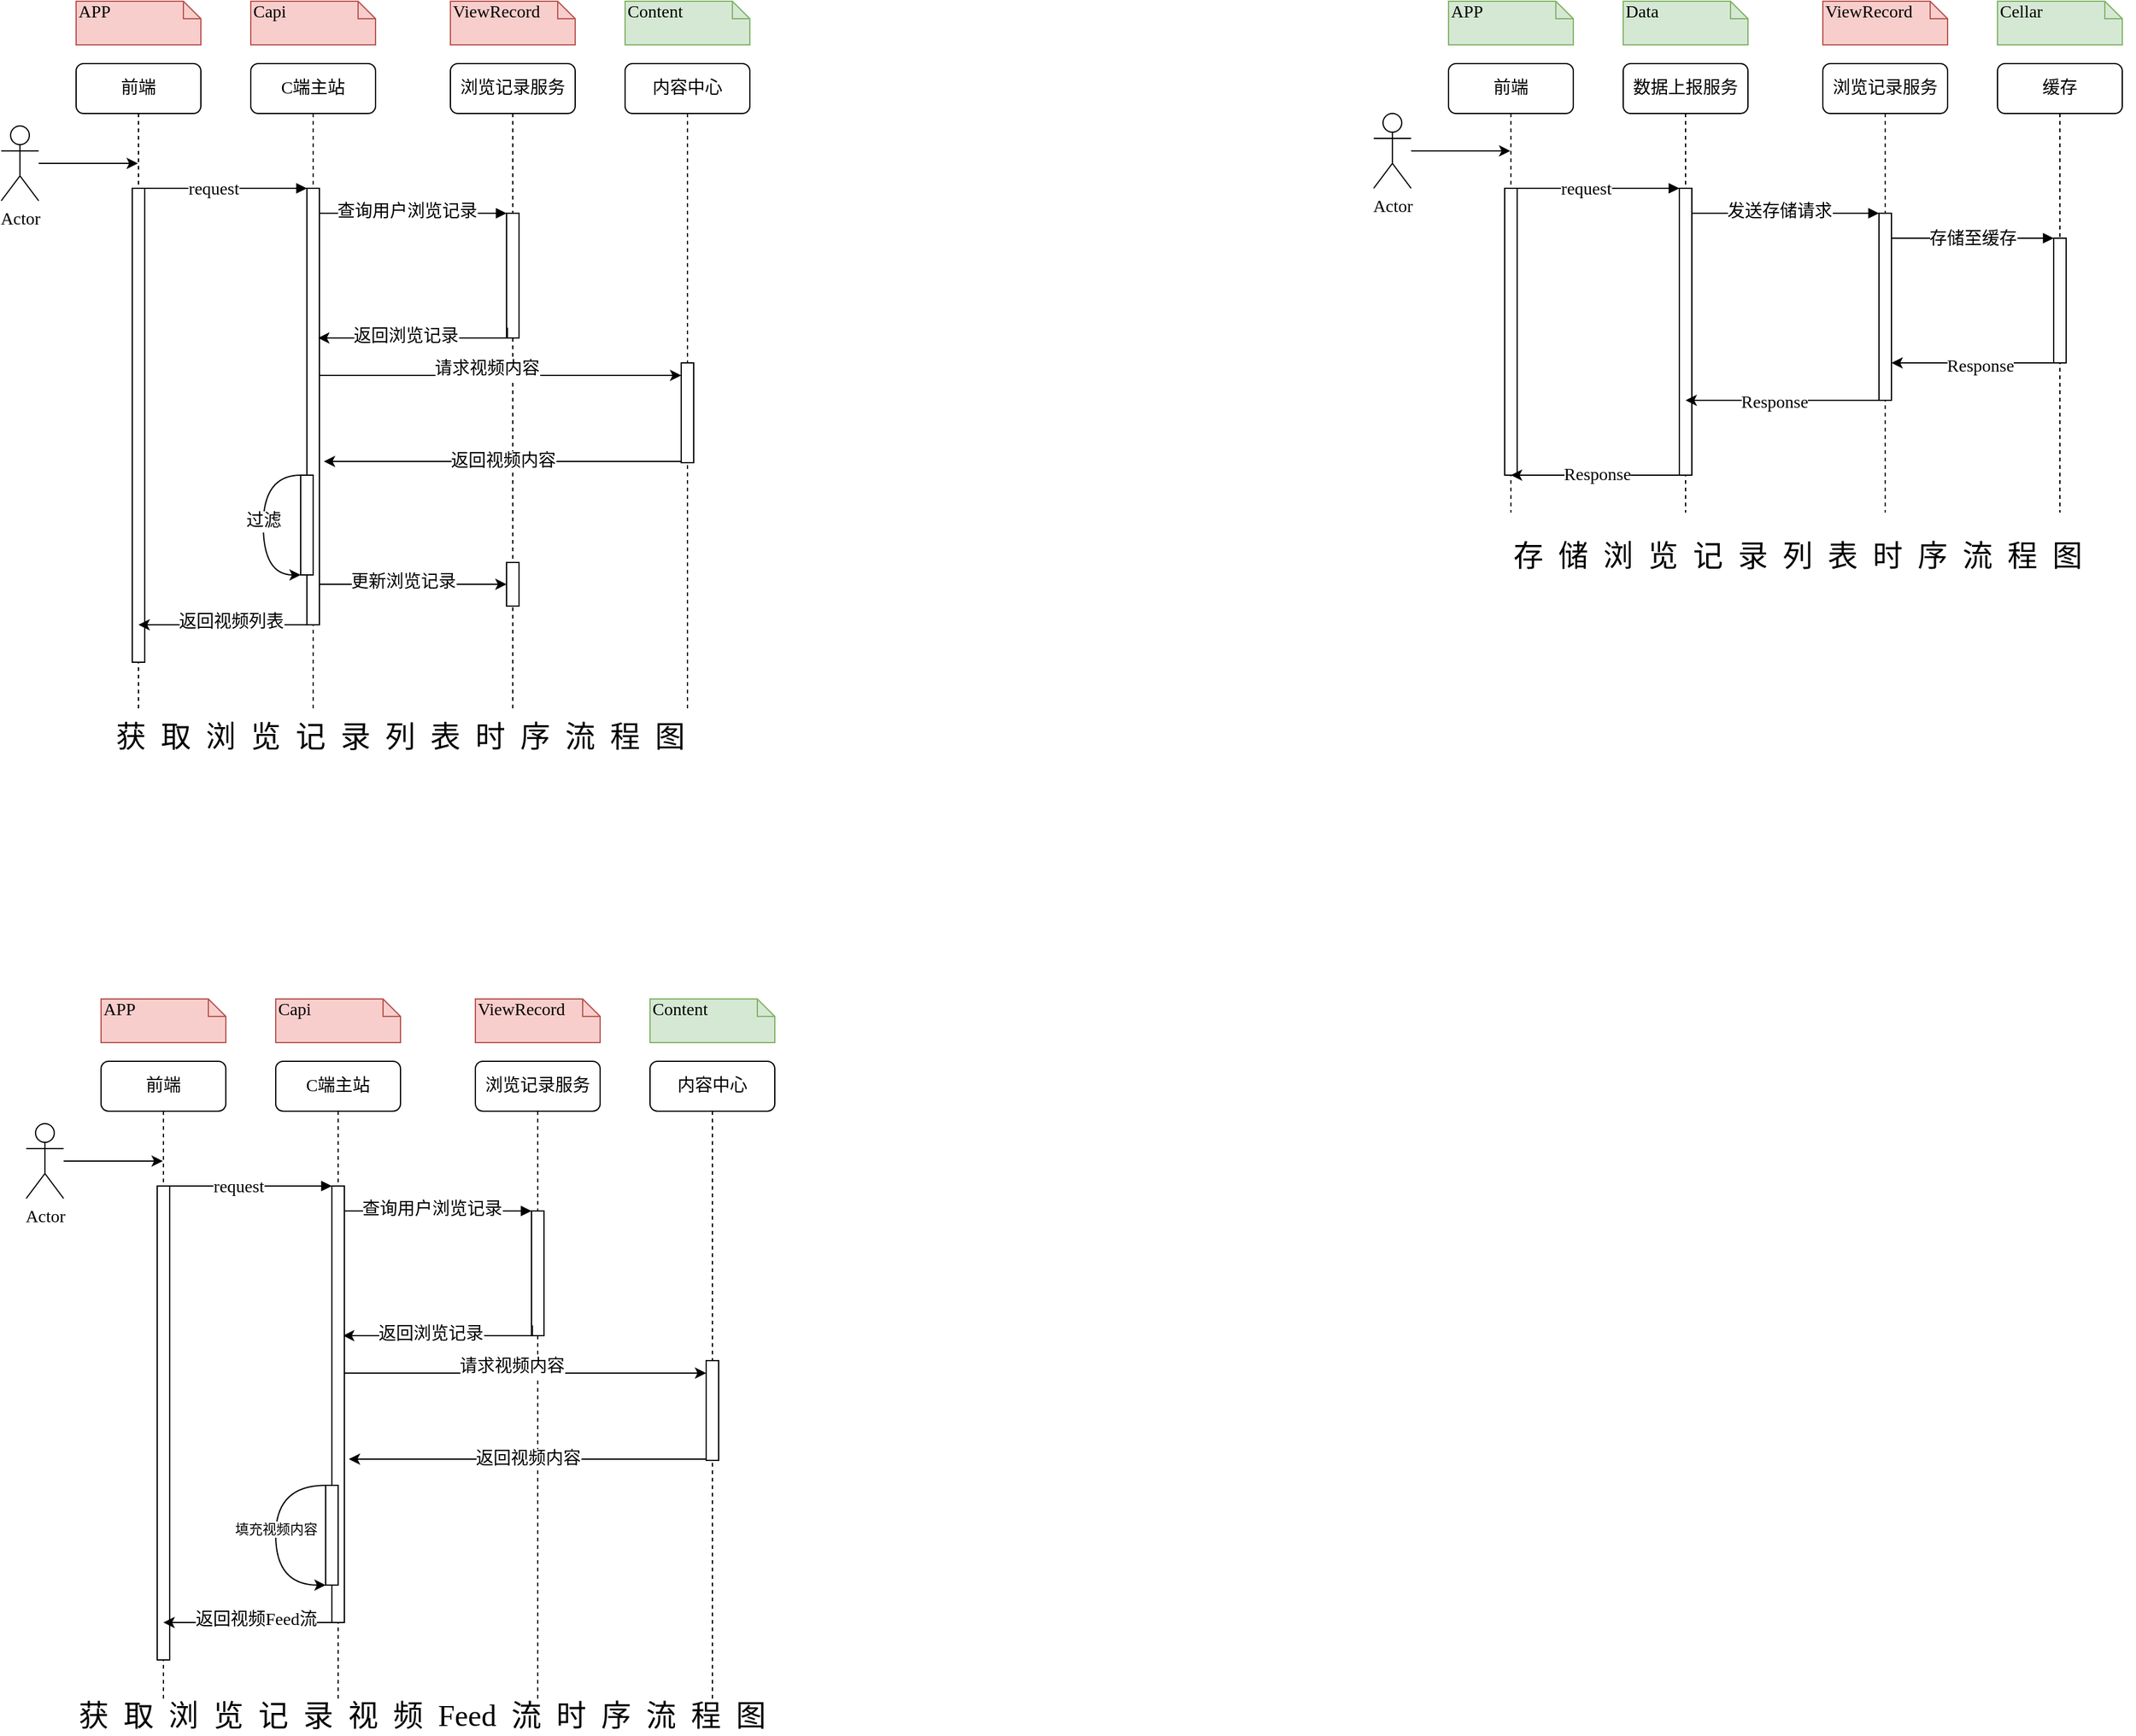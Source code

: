<mxfile version="24.6.4" type="github">
  <diagram name="Page-1" id="13e1069c-82ec-6db2-03f1-153e76fe0fe0">
    <mxGraphModel dx="1716" dy="1092" grid="1" gridSize="10" guides="1" tooltips="1" connect="1" arrows="1" fold="1" page="1" pageScale="1" pageWidth="1100" pageHeight="850" background="none" math="0" shadow="0">
      <root>
        <mxCell id="0" />
        <mxCell id="1" parent="0" />
        <mxCell id="7baba1c4bc27f4b0-2" value="C端主站" style="shape=umlLifeline;perimeter=lifelinePerimeter;whiteSpace=wrap;html=1;container=1;collapsible=0;recursiveResize=0;outlineConnect=0;rounded=1;shadow=0;comic=0;labelBackgroundColor=none;strokeWidth=1;fontFamily=Times New Roman;fontSize=14;align=center;" parent="1" vertex="1">
          <mxGeometry x="250" y="160" width="100" height="520" as="geometry" />
        </mxCell>
        <mxCell id="7baba1c4bc27f4b0-10" value="" style="html=1;points=[];perimeter=orthogonalPerimeter;rounded=0;shadow=0;comic=0;labelBackgroundColor=none;strokeWidth=1;fontFamily=Times New Roman;fontSize=14;align=center;" parent="7baba1c4bc27f4b0-2" vertex="1">
          <mxGeometry x="45" y="100" width="10" height="350" as="geometry" />
        </mxCell>
        <mxCell id="ckciVchae2wgMNy-nu8Z-65" style="edgeStyle=orthogonalEdgeStyle;shape=connector;rounded=0;orthogonalLoop=1;jettySize=auto;html=1;strokeColor=default;align=center;verticalAlign=middle;fontFamily=Times New Roman;fontSize=14;fontColor=default;labelBackgroundColor=default;endArrow=classic;curved=1;exitX=0;exitY=0;exitDx=0;exitDy=0;entryX=0;entryY=1;entryDx=0;entryDy=0;" edge="1" parent="7baba1c4bc27f4b0-2" source="ckciVchae2wgMNy-nu8Z-64" target="ckciVchae2wgMNy-nu8Z-64">
          <mxGeometry relative="1" as="geometry">
            <mxPoint x="-10" y="360" as="targetPoint" />
            <Array as="points">
              <mxPoint x="10" y="330" />
              <mxPoint x="10" y="410" />
            </Array>
          </mxGeometry>
        </mxCell>
        <mxCell id="ckciVchae2wgMNy-nu8Z-66" value="过滤" style="edgeLabel;html=1;align=center;verticalAlign=middle;resizable=0;points=[];fontFamily=Times New Roman;fontSize=14;fontColor=default;labelBackgroundColor=default;" vertex="1" connectable="0" parent="ckciVchae2wgMNy-nu8Z-65">
          <mxGeometry x="-0.052" relative="1" as="geometry">
            <mxPoint as="offset" />
          </mxGeometry>
        </mxCell>
        <mxCell id="ckciVchae2wgMNy-nu8Z-64" value="" style="rounded=0;whiteSpace=wrap;html=1;fontFamily=Times New Roman;fontSize=14;fontColor=default;labelBackgroundColor=default;" vertex="1" parent="7baba1c4bc27f4b0-2">
          <mxGeometry x="40" y="330" width="10" height="80" as="geometry" />
        </mxCell>
        <mxCell id="7baba1c4bc27f4b0-3" value="浏览记录服务" style="shape=umlLifeline;perimeter=lifelinePerimeter;whiteSpace=wrap;html=1;container=1;collapsible=0;recursiveResize=0;outlineConnect=0;rounded=1;shadow=0;comic=0;labelBackgroundColor=none;strokeWidth=1;fontFamily=Times New Roman;fontSize=14;align=center;" parent="1" vertex="1">
          <mxGeometry x="410" y="160" width="100" height="520" as="geometry" />
        </mxCell>
        <mxCell id="7baba1c4bc27f4b0-13" value="" style="html=1;points=[];perimeter=orthogonalPerimeter;rounded=0;shadow=0;comic=0;labelBackgroundColor=none;strokeWidth=1;fontFamily=Times New Roman;fontSize=14;align=center;" parent="7baba1c4bc27f4b0-3" vertex="1">
          <mxGeometry x="45" y="120" width="10" height="100" as="geometry" />
        </mxCell>
        <mxCell id="ckciVchae2wgMNy-nu8Z-102" value="" style="rounded=0;whiteSpace=wrap;html=1;fontFamily=Times New Roman;fontSize=14;fontColor=default;labelBackgroundColor=default;" vertex="1" parent="7baba1c4bc27f4b0-3">
          <mxGeometry x="45" y="400" width="10" height="35" as="geometry" />
        </mxCell>
        <mxCell id="7baba1c4bc27f4b0-4" value="内容中心" style="shape=umlLifeline;perimeter=lifelinePerimeter;whiteSpace=wrap;html=1;container=1;collapsible=0;recursiveResize=0;outlineConnect=0;rounded=1;shadow=0;comic=0;labelBackgroundColor=none;strokeWidth=1;fontFamily=Times New Roman;fontSize=14;align=center;" parent="1" vertex="1">
          <mxGeometry x="550" y="160" width="100" height="520" as="geometry" />
        </mxCell>
        <mxCell id="ckciVchae2wgMNy-nu8Z-61" style="shape=connector;rounded=0;orthogonalLoop=1;jettySize=auto;html=1;entryX=1.358;entryY=0.786;entryDx=0;entryDy=0;entryPerimeter=0;strokeColor=default;align=center;verticalAlign=middle;fontFamily=Times New Roman;fontSize=14;fontColor=default;labelBackgroundColor=default;endArrow=classic;" edge="1" parent="7baba1c4bc27f4b0-4">
          <mxGeometry relative="1" as="geometry">
            <mxPoint x="45" y="318.95" as="sourcePoint" />
            <mxPoint x="-241.42" y="318.95" as="targetPoint" />
          </mxGeometry>
        </mxCell>
        <mxCell id="ckciVchae2wgMNy-nu8Z-62" value="返回视频内容" style="edgeLabel;html=1;align=center;verticalAlign=middle;resizable=0;points=[];fontFamily=Times New Roman;fontSize=14;fontColor=default;labelBackgroundColor=default;" vertex="1" connectable="0" parent="ckciVchae2wgMNy-nu8Z-61">
          <mxGeometry x="0.0" relative="1" as="geometry">
            <mxPoint as="offset" />
          </mxGeometry>
        </mxCell>
        <mxCell id="7baba1c4bc27f4b0-8" value="前端" style="shape=umlLifeline;perimeter=lifelinePerimeter;whiteSpace=wrap;html=1;container=1;collapsible=0;recursiveResize=0;outlineConnect=0;rounded=1;shadow=0;comic=0;labelBackgroundColor=none;strokeWidth=1;fontFamily=Times New Roman;fontSize=14;align=center;" parent="1" vertex="1">
          <mxGeometry x="110" y="160" width="100" height="520" as="geometry" />
        </mxCell>
        <mxCell id="7baba1c4bc27f4b0-9" value="" style="html=1;points=[];perimeter=orthogonalPerimeter;rounded=0;shadow=0;comic=0;labelBackgroundColor=none;strokeWidth=1;fontFamily=Times New Roman;fontSize=14;align=center;" parent="7baba1c4bc27f4b0-8" vertex="1">
          <mxGeometry x="45" y="100" width="10" height="380" as="geometry" />
        </mxCell>
        <mxCell id="7baba1c4bc27f4b0-16" value="" style="html=1;points=[];perimeter=orthogonalPerimeter;rounded=0;shadow=0;comic=0;labelBackgroundColor=none;strokeWidth=1;fontFamily=Times New Roman;fontSize=14;align=center;" parent="1" vertex="1">
          <mxGeometry x="595" y="400" width="10" height="80" as="geometry" />
        </mxCell>
        <mxCell id="7baba1c4bc27f4b0-11" value="" style="html=1;verticalAlign=bottom;endArrow=block;entryX=0;entryY=0;labelBackgroundColor=none;fontFamily=Times New Roman;fontSize=14;edgeStyle=elbowEdgeStyle;elbow=vertical;" parent="1" source="7baba1c4bc27f4b0-9" target="7baba1c4bc27f4b0-10" edge="1">
          <mxGeometry relative="1" as="geometry">
            <mxPoint x="230" y="270" as="sourcePoint" />
          </mxGeometry>
        </mxCell>
        <mxCell id="ckciVchae2wgMNy-nu8Z-6" value="request" style="edgeLabel;html=1;align=center;verticalAlign=middle;resizable=0;points=[];fontFamily=Times New Roman;fontSize=14;" vertex="1" connectable="0" parent="7baba1c4bc27f4b0-11">
          <mxGeometry x="-0.154" y="-1" relative="1" as="geometry">
            <mxPoint as="offset" />
          </mxGeometry>
        </mxCell>
        <mxCell id="7baba1c4bc27f4b0-14" value="" style="html=1;verticalAlign=bottom;endArrow=block;entryX=0;entryY=0;labelBackgroundColor=none;fontFamily=Times New Roman;fontSize=14;edgeStyle=elbowEdgeStyle;elbow=vertical;" parent="1" source="7baba1c4bc27f4b0-10" target="7baba1c4bc27f4b0-13" edge="1">
          <mxGeometry relative="1" as="geometry">
            <mxPoint x="380" y="280" as="sourcePoint" />
          </mxGeometry>
        </mxCell>
        <mxCell id="ckciVchae2wgMNy-nu8Z-4" value="查询用户浏览记录" style="edgeLabel;html=1;align=center;verticalAlign=middle;resizable=0;points=[];fontFamily=Times New Roman;fontSize=14;" vertex="1" connectable="0" parent="7baba1c4bc27f4b0-14">
          <mxGeometry x="-0.068" y="1" relative="1" as="geometry">
            <mxPoint as="offset" />
          </mxGeometry>
        </mxCell>
        <mxCell id="7baba1c4bc27f4b0-40" value="APP" style="shape=note;whiteSpace=wrap;html=1;size=14;verticalAlign=top;align=left;spacingTop=-6;rounded=0;shadow=0;comic=0;labelBackgroundColor=none;strokeWidth=1;fontFamily=Times New Roman;fontSize=14;fillColor=#f8cecc;strokeColor=#b85450;" parent="1" vertex="1">
          <mxGeometry x="110" y="110" width="100" height="35" as="geometry" />
        </mxCell>
        <mxCell id="7baba1c4bc27f4b0-41" value="Capi" style="shape=note;whiteSpace=wrap;html=1;size=14;verticalAlign=top;align=left;spacingTop=-6;rounded=0;shadow=0;comic=0;labelBackgroundColor=none;strokeWidth=1;fontFamily=Times New Roman;fontSize=14;fillColor=#f8cecc;strokeColor=#b85450;" parent="1" vertex="1">
          <mxGeometry x="250" y="110" width="100" height="35" as="geometry" />
        </mxCell>
        <mxCell id="7baba1c4bc27f4b0-42" value="ViewRecord" style="shape=note;whiteSpace=wrap;html=1;size=14;verticalAlign=top;align=left;spacingTop=-6;rounded=0;shadow=0;comic=0;labelBackgroundColor=none;strokeWidth=1;fontFamily=Times New Roman;fontSize=14;fillColor=#f8cecc;strokeColor=#b85450;" parent="1" vertex="1">
          <mxGeometry x="410" y="110" width="100" height="35" as="geometry" />
        </mxCell>
        <mxCell id="7baba1c4bc27f4b0-43" value="Content" style="shape=note;whiteSpace=wrap;html=1;size=14;verticalAlign=top;align=left;spacingTop=-6;rounded=0;shadow=0;comic=0;labelBackgroundColor=none;strokeWidth=1;fontFamily=Times New Roman;fontSize=14;fillColor=#d5e8d4;strokeColor=#82b366;" parent="1" vertex="1">
          <mxGeometry x="550" y="110" width="100" height="35" as="geometry" />
        </mxCell>
        <mxCell id="ckciVchae2wgMNy-nu8Z-69" style="edgeStyle=none;shape=connector;rounded=0;orthogonalLoop=1;jettySize=auto;html=1;strokeColor=default;align=center;verticalAlign=middle;fontFamily=Times New Roman;fontSize=14;fontColor=default;labelBackgroundColor=default;endArrow=classic;" edge="1" parent="1" source="ckciVchae2wgMNy-nu8Z-1" target="7baba1c4bc27f4b0-8">
          <mxGeometry relative="1" as="geometry" />
        </mxCell>
        <mxCell id="ckciVchae2wgMNy-nu8Z-1" value="Actor" style="shape=umlActor;verticalLabelPosition=bottom;verticalAlign=top;html=1;fontFamily=Times New Roman;fontSize=14;" vertex="1" parent="1">
          <mxGeometry x="50" y="210" width="30" height="60" as="geometry" />
        </mxCell>
        <mxCell id="ckciVchae2wgMNy-nu8Z-2" style="edgeStyle=orthogonalEdgeStyle;rounded=0;orthogonalLoop=1;jettySize=auto;html=1;exitX=0.071;exitY=0.918;exitDx=0;exitDy=0;exitPerimeter=0;fontFamily=Times New Roman;fontSize=14;" edge="1" parent="1" source="7baba1c4bc27f4b0-13">
          <mxGeometry relative="1" as="geometry">
            <mxPoint x="304" y="380" as="targetPoint" />
            <Array as="points">
              <mxPoint x="456" y="380" />
            </Array>
          </mxGeometry>
        </mxCell>
        <mxCell id="ckciVchae2wgMNy-nu8Z-3" value="返回浏览记录" style="edgeLabel;html=1;align=center;verticalAlign=middle;resizable=0;points=[];fontFamily=Times New Roman;fontSize=14;" vertex="1" connectable="0" parent="ckciVchae2wgMNy-nu8Z-2">
          <mxGeometry x="0.134" y="-1" relative="1" as="geometry">
            <mxPoint as="offset" />
          </mxGeometry>
        </mxCell>
        <mxCell id="ckciVchae2wgMNy-nu8Z-7" value="数据上报服务" style="shape=umlLifeline;perimeter=lifelinePerimeter;whiteSpace=wrap;html=1;container=1;collapsible=0;recursiveResize=0;outlineConnect=0;rounded=1;shadow=0;comic=0;labelBackgroundColor=none;strokeWidth=1;fontFamily=Times New Roman;fontSize=14;align=center;" vertex="1" parent="1">
          <mxGeometry x="1350" y="160" width="100" height="360" as="geometry" />
        </mxCell>
        <mxCell id="ckciVchae2wgMNy-nu8Z-8" value="" style="html=1;points=[];perimeter=orthogonalPerimeter;rounded=0;shadow=0;comic=0;labelBackgroundColor=none;strokeWidth=1;fontFamily=Times New Roman;fontSize=14;align=center;" vertex="1" parent="ckciVchae2wgMNy-nu8Z-7">
          <mxGeometry x="45" y="100" width="10" height="230" as="geometry" />
        </mxCell>
        <mxCell id="ckciVchae2wgMNy-nu8Z-9" value="浏览记录服务" style="shape=umlLifeline;perimeter=lifelinePerimeter;whiteSpace=wrap;html=1;container=1;collapsible=0;recursiveResize=0;outlineConnect=0;rounded=1;shadow=0;comic=0;labelBackgroundColor=none;strokeWidth=1;fontFamily=Times New Roman;fontSize=14;align=center;" vertex="1" parent="1">
          <mxGeometry x="1510" y="160" width="100" height="360" as="geometry" />
        </mxCell>
        <mxCell id="ckciVchae2wgMNy-nu8Z-10" value="" style="html=1;points=[];perimeter=orthogonalPerimeter;rounded=0;shadow=0;comic=0;labelBackgroundColor=none;strokeWidth=1;fontFamily=Times New Roman;fontSize=14;align=center;" vertex="1" parent="ckciVchae2wgMNy-nu8Z-9">
          <mxGeometry x="45" y="120" width="10" height="150" as="geometry" />
        </mxCell>
        <mxCell id="ckciVchae2wgMNy-nu8Z-11" value="缓存" style="shape=umlLifeline;perimeter=lifelinePerimeter;whiteSpace=wrap;html=1;container=1;collapsible=0;recursiveResize=0;outlineConnect=0;rounded=1;shadow=0;comic=0;labelBackgroundColor=none;strokeWidth=1;fontFamily=Times New Roman;fontSize=14;align=center;" vertex="1" parent="1">
          <mxGeometry x="1650" y="160" width="100" height="360" as="geometry" />
        </mxCell>
        <mxCell id="ckciVchae2wgMNy-nu8Z-15" value="前端" style="shape=umlLifeline;perimeter=lifelinePerimeter;whiteSpace=wrap;html=1;container=1;collapsible=0;recursiveResize=0;outlineConnect=0;rounded=1;shadow=0;comic=0;labelBackgroundColor=none;strokeWidth=1;fontFamily=Times New Roman;fontSize=14;align=center;" vertex="1" parent="1">
          <mxGeometry x="1210" y="160" width="100" height="360" as="geometry" />
        </mxCell>
        <mxCell id="ckciVchae2wgMNy-nu8Z-16" value="" style="html=1;points=[];perimeter=orthogonalPerimeter;rounded=0;shadow=0;comic=0;labelBackgroundColor=none;strokeWidth=1;fontFamily=Times New Roman;fontSize=14;align=center;" vertex="1" parent="ckciVchae2wgMNy-nu8Z-15">
          <mxGeometry x="45" y="100" width="10" height="230" as="geometry" />
        </mxCell>
        <mxCell id="ckciVchae2wgMNy-nu8Z-17" value="" style="html=1;points=[];perimeter=orthogonalPerimeter;rounded=0;shadow=0;comic=0;labelBackgroundColor=none;strokeWidth=1;fontFamily=Times New Roman;fontSize=14;align=center;" vertex="1" parent="1">
          <mxGeometry x="1695" y="300" width="10" height="100" as="geometry" />
        </mxCell>
        <mxCell id="ckciVchae2wgMNy-nu8Z-18" value="" style="html=1;verticalAlign=bottom;endArrow=block;labelBackgroundColor=none;fontFamily=Times New Roman;fontSize=14;edgeStyle=elbowEdgeStyle;elbow=vertical;" edge="1" parent="1" source="ckciVchae2wgMNy-nu8Z-10" target="ckciVchae2wgMNy-nu8Z-17">
          <mxGeometry relative="1" as="geometry">
            <mxPoint x="1620" y="300" as="sourcePoint" />
            <Array as="points">
              <mxPoint x="1570" y="300" />
            </Array>
          </mxGeometry>
        </mxCell>
        <mxCell id="ckciVchae2wgMNy-nu8Z-49" value="存储至缓存" style="edgeLabel;html=1;align=center;verticalAlign=middle;resizable=0;points=[];fontFamily=Times New Roman;fontSize=14;" vertex="1" connectable="0" parent="ckciVchae2wgMNy-nu8Z-18">
          <mxGeometry x="0.002" y="-1" relative="1" as="geometry">
            <mxPoint as="offset" />
          </mxGeometry>
        </mxCell>
        <mxCell id="ckciVchae2wgMNy-nu8Z-30" value="" style="html=1;verticalAlign=bottom;endArrow=block;entryX=0;entryY=0;labelBackgroundColor=none;fontFamily=Times New Roman;fontSize=14;edgeStyle=elbowEdgeStyle;elbow=vertical;" edge="1" parent="1" source="ckciVchae2wgMNy-nu8Z-16" target="ckciVchae2wgMNy-nu8Z-8">
          <mxGeometry relative="1" as="geometry">
            <mxPoint x="1330" y="270" as="sourcePoint" />
          </mxGeometry>
        </mxCell>
        <mxCell id="ckciVchae2wgMNy-nu8Z-31" value="request" style="edgeLabel;html=1;align=center;verticalAlign=middle;resizable=0;points=[];fontFamily=Times New Roman;fontSize=14;" vertex="1" connectable="0" parent="ckciVchae2wgMNy-nu8Z-30">
          <mxGeometry x="-0.154" y="-1" relative="1" as="geometry">
            <mxPoint as="offset" />
          </mxGeometry>
        </mxCell>
        <mxCell id="ckciVchae2wgMNy-nu8Z-32" value="" style="html=1;verticalAlign=bottom;endArrow=block;entryX=0;entryY=0;labelBackgroundColor=none;fontFamily=Times New Roman;fontSize=14;edgeStyle=elbowEdgeStyle;elbow=vertical;" edge="1" parent="1" source="ckciVchae2wgMNy-nu8Z-8" target="ckciVchae2wgMNy-nu8Z-10">
          <mxGeometry relative="1" as="geometry">
            <mxPoint x="1480" y="280" as="sourcePoint" />
          </mxGeometry>
        </mxCell>
        <mxCell id="ckciVchae2wgMNy-nu8Z-33" value="发送存储请求" style="edgeLabel;html=1;align=center;verticalAlign=middle;resizable=0;points=[];fontFamily=Times New Roman;fontSize=14;" vertex="1" connectable="0" parent="ckciVchae2wgMNy-nu8Z-32">
          <mxGeometry x="-0.068" y="1" relative="1" as="geometry">
            <mxPoint as="offset" />
          </mxGeometry>
        </mxCell>
        <mxCell id="ckciVchae2wgMNy-nu8Z-39" value="APP" style="shape=note;whiteSpace=wrap;html=1;size=14;verticalAlign=top;align=left;spacingTop=-6;rounded=0;shadow=0;comic=0;labelBackgroundColor=none;strokeWidth=1;fontFamily=Times New Roman;fontSize=14;fillColor=#d5e8d4;strokeColor=#82b366;" vertex="1" parent="1">
          <mxGeometry x="1210" y="110" width="100" height="35" as="geometry" />
        </mxCell>
        <mxCell id="ckciVchae2wgMNy-nu8Z-40" value="Data" style="shape=note;whiteSpace=wrap;html=1;size=14;verticalAlign=top;align=left;spacingTop=-6;rounded=0;shadow=0;comic=0;labelBackgroundColor=none;strokeWidth=1;fontFamily=Times New Roman;fontSize=14;fillColor=#d5e8d4;strokeColor=#82b366;" vertex="1" parent="1">
          <mxGeometry x="1350" y="110" width="100" height="35" as="geometry" />
        </mxCell>
        <mxCell id="ckciVchae2wgMNy-nu8Z-41" value="ViewRecord" style="shape=note;whiteSpace=wrap;html=1;size=14;verticalAlign=top;align=left;spacingTop=-6;rounded=0;shadow=0;comic=0;labelBackgroundColor=none;strokeWidth=1;fontFamily=Times New Roman;fontSize=14;fillColor=#f8cecc;strokeColor=#b85450;" vertex="1" parent="1">
          <mxGeometry x="1510" y="110" width="100" height="35" as="geometry" />
        </mxCell>
        <mxCell id="ckciVchae2wgMNy-nu8Z-42" value="Cellar" style="shape=note;whiteSpace=wrap;html=1;size=14;verticalAlign=top;align=left;spacingTop=-6;rounded=0;shadow=0;comic=0;labelBackgroundColor=none;strokeWidth=1;fontFamily=Times New Roman;fontSize=14;fillColor=#d5e8d4;strokeColor=#82b366;" vertex="1" parent="1">
          <mxGeometry x="1650" y="110" width="100" height="35" as="geometry" />
        </mxCell>
        <mxCell id="ckciVchae2wgMNy-nu8Z-57" style="rounded=0;orthogonalLoop=1;jettySize=auto;html=1;fontFamily=Times New Roman;fontSize=14;" edge="1" parent="1" source="ckciVchae2wgMNy-nu8Z-46" target="ckciVchae2wgMNy-nu8Z-15">
          <mxGeometry relative="1" as="geometry" />
        </mxCell>
        <mxCell id="ckciVchae2wgMNy-nu8Z-46" value="Actor" style="shape=umlActor;verticalLabelPosition=bottom;verticalAlign=top;html=1;fontFamily=Times New Roman;fontSize=14;" vertex="1" parent="1">
          <mxGeometry x="1150" y="200" width="30" height="60" as="geometry" />
        </mxCell>
        <mxCell id="ckciVchae2wgMNy-nu8Z-50" style="edgeStyle=orthogonalEdgeStyle;rounded=0;orthogonalLoop=1;jettySize=auto;html=1;fontFamily=Times New Roman;fontSize=14;" edge="1" parent="1" source="ckciVchae2wgMNy-nu8Z-17">
          <mxGeometry relative="1" as="geometry">
            <mxPoint x="1565" y="400" as="targetPoint" />
            <Array as="points">
              <mxPoint x="1565" y="400" />
            </Array>
          </mxGeometry>
        </mxCell>
        <mxCell id="ckciVchae2wgMNy-nu8Z-53" value="Response" style="edgeLabel;html=1;align=center;verticalAlign=middle;resizable=0;points=[];fontFamily=Times New Roman;fontSize=14;" vertex="1" connectable="0" parent="ckciVchae2wgMNy-nu8Z-50">
          <mxGeometry x="-0.084" y="3" relative="1" as="geometry">
            <mxPoint as="offset" />
          </mxGeometry>
        </mxCell>
        <mxCell id="ckciVchae2wgMNy-nu8Z-51" style="edgeStyle=orthogonalEdgeStyle;rounded=0;orthogonalLoop=1;jettySize=auto;html=1;fontFamily=Times New Roman;fontSize=14;" edge="1" parent="1" source="ckciVchae2wgMNy-nu8Z-10" target="ckciVchae2wgMNy-nu8Z-7">
          <mxGeometry relative="1" as="geometry">
            <Array as="points">
              <mxPoint x="1460" y="430" />
              <mxPoint x="1460" y="430" />
            </Array>
          </mxGeometry>
        </mxCell>
        <mxCell id="ckciVchae2wgMNy-nu8Z-54" value="Response" style="edgeLabel;html=1;align=center;verticalAlign=middle;resizable=0;points=[];fontFamily=Times New Roman;fontSize=14;" vertex="1" connectable="0" parent="ckciVchae2wgMNy-nu8Z-51">
          <mxGeometry x="0.091" y="2" relative="1" as="geometry">
            <mxPoint as="offset" />
          </mxGeometry>
        </mxCell>
        <mxCell id="ckciVchae2wgMNy-nu8Z-52" style="edgeStyle=orthogonalEdgeStyle;rounded=0;orthogonalLoop=1;jettySize=auto;html=1;fontFamily=Times New Roman;fontSize=14;" edge="1" parent="1" source="ckciVchae2wgMNy-nu8Z-8" target="ckciVchae2wgMNy-nu8Z-15">
          <mxGeometry relative="1" as="geometry">
            <Array as="points">
              <mxPoint x="1320" y="490" />
              <mxPoint x="1320" y="490" />
            </Array>
          </mxGeometry>
        </mxCell>
        <mxCell id="ckciVchae2wgMNy-nu8Z-55" value="Response" style="edgeLabel;html=1;align=center;verticalAlign=middle;resizable=0;points=[];fontFamily=Times New Roman;fontSize=14;" vertex="1" connectable="0" parent="ckciVchae2wgMNy-nu8Z-52">
          <mxGeometry x="-0.012" relative="1" as="geometry">
            <mxPoint as="offset" />
          </mxGeometry>
        </mxCell>
        <mxCell id="ckciVchae2wgMNy-nu8Z-59" style="edgeStyle=orthogonalEdgeStyle;rounded=0;orthogonalLoop=1;jettySize=auto;html=1;fontFamily=Times New Roman;fontSize=14;" edge="1" parent="1" source="7baba1c4bc27f4b0-10" target="7baba1c4bc27f4b0-16">
          <mxGeometry relative="1" as="geometry">
            <Array as="points">
              <mxPoint x="380" y="410" />
              <mxPoint x="380" y="410" />
            </Array>
          </mxGeometry>
        </mxCell>
        <mxCell id="ckciVchae2wgMNy-nu8Z-60" value="请求视频内容" style="edgeLabel;html=1;align=center;verticalAlign=middle;resizable=0;points=[];fontFamily=Times New Roman;fontSize=14;" vertex="1" connectable="0" parent="ckciVchae2wgMNy-nu8Z-59">
          <mxGeometry x="-0.079" y="5" relative="1" as="geometry">
            <mxPoint as="offset" />
          </mxGeometry>
        </mxCell>
        <mxCell id="ckciVchae2wgMNy-nu8Z-67" style="edgeStyle=none;shape=connector;rounded=0;orthogonalLoop=1;jettySize=auto;html=1;strokeColor=default;align=center;verticalAlign=middle;fontFamily=Times New Roman;fontSize=14;fontColor=default;labelBackgroundColor=default;endArrow=classic;" edge="1" parent="1" source="7baba1c4bc27f4b0-10" target="7baba1c4bc27f4b0-8">
          <mxGeometry relative="1" as="geometry">
            <Array as="points">
              <mxPoint x="220" y="610" />
            </Array>
          </mxGeometry>
        </mxCell>
        <mxCell id="ckciVchae2wgMNy-nu8Z-68" value="返回视频列表" style="edgeLabel;html=1;align=center;verticalAlign=middle;resizable=0;points=[];fontFamily=Times New Roman;fontSize=14;fontColor=default;labelBackgroundColor=default;" vertex="1" connectable="0" parent="ckciVchae2wgMNy-nu8Z-67">
          <mxGeometry x="-0.091" y="-2" relative="1" as="geometry">
            <mxPoint as="offset" />
          </mxGeometry>
        </mxCell>
        <mxCell id="ckciVchae2wgMNy-nu8Z-71" value="&lt;font style=&quot;font-size: 24px;&quot; face=&quot;Times New Roman&quot;&gt;获&amp;nbsp; 取&amp;nbsp; 浏&amp;nbsp; 览&amp;nbsp; 记&amp;nbsp; 录&amp;nbsp; 列&amp;nbsp; 表&amp;nbsp; 时&amp;nbsp; 序&amp;nbsp; 流&amp;nbsp; 程&amp;nbsp; 图&lt;/font&gt;" style="text;html=1;align=center;verticalAlign=middle;whiteSpace=wrap;rounded=0;fontFamily=Helvetica;fontSize=11;fontColor=default;labelBackgroundColor=default;" vertex="1" parent="1">
          <mxGeometry x="100" y="685" width="540" height="30" as="geometry" />
        </mxCell>
        <mxCell id="ckciVchae2wgMNy-nu8Z-72" value="&lt;font style=&quot;font-size: 24px;&quot; face=&quot;Times New Roman&quot;&gt;存&amp;nbsp; 储&amp;nbsp; 浏&amp;nbsp; 览&amp;nbsp; 记&amp;nbsp; 录&amp;nbsp; 列&amp;nbsp; 表&amp;nbsp; 时&amp;nbsp; 序&amp;nbsp; 流&amp;nbsp; 程&amp;nbsp; 图&lt;/font&gt;" style="text;html=1;align=center;verticalAlign=middle;whiteSpace=wrap;rounded=0;fontFamily=Helvetica;fontSize=11;fontColor=default;labelBackgroundColor=default;" vertex="1" parent="1">
          <mxGeometry x="1220" y="540" width="540" height="30" as="geometry" />
        </mxCell>
        <mxCell id="ckciVchae2wgMNy-nu8Z-73" value="C端主站" style="shape=umlLifeline;perimeter=lifelinePerimeter;whiteSpace=wrap;html=1;container=1;collapsible=0;recursiveResize=0;outlineConnect=0;rounded=1;shadow=0;comic=0;labelBackgroundColor=none;strokeWidth=1;fontFamily=Times New Roman;fontSize=14;align=center;" vertex="1" parent="1">
          <mxGeometry x="270" y="960" width="100" height="520" as="geometry" />
        </mxCell>
        <mxCell id="ckciVchae2wgMNy-nu8Z-74" value="" style="html=1;points=[];perimeter=orthogonalPerimeter;rounded=0;shadow=0;comic=0;labelBackgroundColor=none;strokeWidth=1;fontFamily=Times New Roman;fontSize=14;align=center;" vertex="1" parent="ckciVchae2wgMNy-nu8Z-73">
          <mxGeometry x="45" y="100" width="10" height="350" as="geometry" />
        </mxCell>
        <mxCell id="ckciVchae2wgMNy-nu8Z-106" style="edgeStyle=none;shape=connector;rounded=0;orthogonalLoop=1;jettySize=auto;html=1;strokeColor=default;align=center;verticalAlign=middle;fontFamily=Helvetica;fontSize=11;fontColor=default;labelBackgroundColor=default;endArrow=classic;" edge="1" parent="ckciVchae2wgMNy-nu8Z-73" source="ckciVchae2wgMNy-nu8Z-105" target="ckciVchae2wgMNy-nu8Z-73">
          <mxGeometry relative="1" as="geometry" />
        </mxCell>
        <mxCell id="ckciVchae2wgMNy-nu8Z-107" style="edgeStyle=none;shape=connector;rounded=0;orthogonalLoop=1;jettySize=auto;html=1;strokeColor=default;align=center;verticalAlign=middle;fontFamily=Helvetica;fontSize=11;fontColor=default;labelBackgroundColor=default;endArrow=classic;" edge="1" parent="ckciVchae2wgMNy-nu8Z-73" source="ckciVchae2wgMNy-nu8Z-105" target="ckciVchae2wgMNy-nu8Z-73">
          <mxGeometry relative="1" as="geometry" />
        </mxCell>
        <mxCell id="ckciVchae2wgMNy-nu8Z-108" style="edgeStyle=orthogonalEdgeStyle;shape=connector;rounded=0;orthogonalLoop=1;jettySize=auto;html=1;strokeColor=default;align=center;verticalAlign=middle;fontFamily=Helvetica;fontSize=11;fontColor=default;labelBackgroundColor=default;endArrow=classic;curved=1;exitX=0;exitY=0;exitDx=0;exitDy=0;entryX=0;entryY=1;entryDx=0;entryDy=0;" edge="1" parent="ckciVchae2wgMNy-nu8Z-73" source="ckciVchae2wgMNy-nu8Z-105" target="ckciVchae2wgMNy-nu8Z-105">
          <mxGeometry relative="1" as="geometry">
            <mxPoint x="-10" y="370" as="targetPoint" />
            <Array as="points">
              <mxPoint y="340" />
              <mxPoint y="420" />
            </Array>
          </mxGeometry>
        </mxCell>
        <mxCell id="ckciVchae2wgMNy-nu8Z-109" value="填充视频内容" style="edgeLabel;html=1;align=center;verticalAlign=middle;resizable=0;points=[];fontFamily=Helvetica;fontSize=11;fontColor=default;labelBackgroundColor=default;" vertex="1" connectable="0" parent="ckciVchae2wgMNy-nu8Z-108">
          <mxGeometry x="-0.066" relative="1" as="geometry">
            <mxPoint as="offset" />
          </mxGeometry>
        </mxCell>
        <mxCell id="ckciVchae2wgMNy-nu8Z-105" value="" style="rounded=0;whiteSpace=wrap;html=1;fontFamily=Times New Roman;fontSize=14;fontColor=default;labelBackgroundColor=default;" vertex="1" parent="ckciVchae2wgMNy-nu8Z-73">
          <mxGeometry x="40" y="340" width="10" height="80" as="geometry" />
        </mxCell>
        <mxCell id="ckciVchae2wgMNy-nu8Z-78" value="浏览记录服务" style="shape=umlLifeline;perimeter=lifelinePerimeter;whiteSpace=wrap;html=1;container=1;collapsible=0;recursiveResize=0;outlineConnect=0;rounded=1;shadow=0;comic=0;labelBackgroundColor=none;strokeWidth=1;fontFamily=Times New Roman;fontSize=14;align=center;" vertex="1" parent="1">
          <mxGeometry x="430" y="960" width="100" height="520" as="geometry" />
        </mxCell>
        <mxCell id="ckciVchae2wgMNy-nu8Z-79" value="" style="html=1;points=[];perimeter=orthogonalPerimeter;rounded=0;shadow=0;comic=0;labelBackgroundColor=none;strokeWidth=1;fontFamily=Times New Roman;fontSize=14;align=center;" vertex="1" parent="ckciVchae2wgMNy-nu8Z-78">
          <mxGeometry x="45" y="120" width="10" height="100" as="geometry" />
        </mxCell>
        <mxCell id="ckciVchae2wgMNy-nu8Z-80" value="内容中心" style="shape=umlLifeline;perimeter=lifelinePerimeter;whiteSpace=wrap;html=1;container=1;collapsible=0;recursiveResize=0;outlineConnect=0;rounded=1;shadow=0;comic=0;labelBackgroundColor=none;strokeWidth=1;fontFamily=Times New Roman;fontSize=14;align=center;" vertex="1" parent="1">
          <mxGeometry x="570" y="960" width="100" height="520" as="geometry" />
        </mxCell>
        <mxCell id="ckciVchae2wgMNy-nu8Z-81" style="shape=connector;rounded=0;orthogonalLoop=1;jettySize=auto;html=1;entryX=1.358;entryY=0.786;entryDx=0;entryDy=0;entryPerimeter=0;strokeColor=default;align=center;verticalAlign=middle;fontFamily=Times New Roman;fontSize=14;fontColor=default;labelBackgroundColor=default;endArrow=classic;" edge="1" parent="ckciVchae2wgMNy-nu8Z-80">
          <mxGeometry relative="1" as="geometry">
            <mxPoint x="45" y="318.95" as="sourcePoint" />
            <mxPoint x="-241.42" y="318.95" as="targetPoint" />
          </mxGeometry>
        </mxCell>
        <mxCell id="ckciVchae2wgMNy-nu8Z-82" value="返回视频内容" style="edgeLabel;html=1;align=center;verticalAlign=middle;resizable=0;points=[];fontFamily=Times New Roman;fontSize=14;fontColor=default;labelBackgroundColor=default;" vertex="1" connectable="0" parent="ckciVchae2wgMNy-nu8Z-81">
          <mxGeometry x="0.0" relative="1" as="geometry">
            <mxPoint as="offset" />
          </mxGeometry>
        </mxCell>
        <mxCell id="ckciVchae2wgMNy-nu8Z-83" value="前端" style="shape=umlLifeline;perimeter=lifelinePerimeter;whiteSpace=wrap;html=1;container=1;collapsible=0;recursiveResize=0;outlineConnect=0;rounded=1;shadow=0;comic=0;labelBackgroundColor=none;strokeWidth=1;fontFamily=Times New Roman;fontSize=14;align=center;" vertex="1" parent="1">
          <mxGeometry x="130" y="960" width="100" height="520" as="geometry" />
        </mxCell>
        <mxCell id="ckciVchae2wgMNy-nu8Z-84" value="" style="html=1;points=[];perimeter=orthogonalPerimeter;rounded=0;shadow=0;comic=0;labelBackgroundColor=none;strokeWidth=1;fontFamily=Times New Roman;fontSize=14;align=center;" vertex="1" parent="ckciVchae2wgMNy-nu8Z-83">
          <mxGeometry x="45" y="100" width="10" height="380" as="geometry" />
        </mxCell>
        <mxCell id="ckciVchae2wgMNy-nu8Z-85" value="" style="html=1;points=[];perimeter=orthogonalPerimeter;rounded=0;shadow=0;comic=0;labelBackgroundColor=none;strokeWidth=1;fontFamily=Times New Roman;fontSize=14;align=center;" vertex="1" parent="1">
          <mxGeometry x="615" y="1200" width="10" height="80" as="geometry" />
        </mxCell>
        <mxCell id="ckciVchae2wgMNy-nu8Z-86" value="" style="html=1;verticalAlign=bottom;endArrow=block;entryX=0;entryY=0;labelBackgroundColor=none;fontFamily=Times New Roman;fontSize=14;edgeStyle=elbowEdgeStyle;elbow=vertical;" edge="1" parent="1" source="ckciVchae2wgMNy-nu8Z-84" target="ckciVchae2wgMNy-nu8Z-74">
          <mxGeometry relative="1" as="geometry">
            <mxPoint x="250" y="1070" as="sourcePoint" />
          </mxGeometry>
        </mxCell>
        <mxCell id="ckciVchae2wgMNy-nu8Z-87" value="request" style="edgeLabel;html=1;align=center;verticalAlign=middle;resizable=0;points=[];fontFamily=Times New Roman;fontSize=14;" vertex="1" connectable="0" parent="ckciVchae2wgMNy-nu8Z-86">
          <mxGeometry x="-0.154" y="-1" relative="1" as="geometry">
            <mxPoint as="offset" />
          </mxGeometry>
        </mxCell>
        <mxCell id="ckciVchae2wgMNy-nu8Z-88" value="" style="html=1;verticalAlign=bottom;endArrow=block;entryX=0;entryY=0;labelBackgroundColor=none;fontFamily=Times New Roman;fontSize=14;edgeStyle=elbowEdgeStyle;elbow=vertical;" edge="1" parent="1" source="ckciVchae2wgMNy-nu8Z-74" target="ckciVchae2wgMNy-nu8Z-79">
          <mxGeometry relative="1" as="geometry">
            <mxPoint x="400" y="1080" as="sourcePoint" />
          </mxGeometry>
        </mxCell>
        <mxCell id="ckciVchae2wgMNy-nu8Z-89" value="查询用户浏览记录" style="edgeLabel;html=1;align=center;verticalAlign=middle;resizable=0;points=[];fontFamily=Times New Roman;fontSize=14;" vertex="1" connectable="0" parent="ckciVchae2wgMNy-nu8Z-88">
          <mxGeometry x="-0.068" y="1" relative="1" as="geometry">
            <mxPoint as="offset" />
          </mxGeometry>
        </mxCell>
        <mxCell id="ckciVchae2wgMNy-nu8Z-90" value="APP" style="shape=note;whiteSpace=wrap;html=1;size=14;verticalAlign=top;align=left;spacingTop=-6;rounded=0;shadow=0;comic=0;labelBackgroundColor=none;strokeWidth=1;fontFamily=Times New Roman;fontSize=14;fillColor=#f8cecc;strokeColor=#b85450;" vertex="1" parent="1">
          <mxGeometry x="130" y="910" width="100" height="35" as="geometry" />
        </mxCell>
        <mxCell id="ckciVchae2wgMNy-nu8Z-91" value="Capi" style="shape=note;whiteSpace=wrap;html=1;size=14;verticalAlign=top;align=left;spacingTop=-6;rounded=0;shadow=0;comic=0;labelBackgroundColor=none;strokeWidth=1;fontFamily=Times New Roman;fontSize=14;fillColor=#f8cecc;strokeColor=#b85450;" vertex="1" parent="1">
          <mxGeometry x="270" y="910" width="100" height="35" as="geometry" />
        </mxCell>
        <mxCell id="ckciVchae2wgMNy-nu8Z-92" value="ViewRecord" style="shape=note;whiteSpace=wrap;html=1;size=14;verticalAlign=top;align=left;spacingTop=-6;rounded=0;shadow=0;comic=0;labelBackgroundColor=none;strokeWidth=1;fontFamily=Times New Roman;fontSize=14;fillColor=#f8cecc;strokeColor=#b85450;" vertex="1" parent="1">
          <mxGeometry x="430" y="910" width="100" height="35" as="geometry" />
        </mxCell>
        <mxCell id="ckciVchae2wgMNy-nu8Z-93" value="Content" style="shape=note;whiteSpace=wrap;html=1;size=14;verticalAlign=top;align=left;spacingTop=-6;rounded=0;shadow=0;comic=0;labelBackgroundColor=none;strokeWidth=1;fontFamily=Times New Roman;fontSize=14;fillColor=#d5e8d4;strokeColor=#82b366;" vertex="1" parent="1">
          <mxGeometry x="570" y="910" width="100" height="35" as="geometry" />
        </mxCell>
        <mxCell id="ckciVchae2wgMNy-nu8Z-94" style="edgeStyle=none;shape=connector;rounded=0;orthogonalLoop=1;jettySize=auto;html=1;strokeColor=default;align=center;verticalAlign=middle;fontFamily=Times New Roman;fontSize=14;fontColor=default;labelBackgroundColor=default;endArrow=classic;" edge="1" parent="1" source="ckciVchae2wgMNy-nu8Z-95" target="ckciVchae2wgMNy-nu8Z-83">
          <mxGeometry relative="1" as="geometry" />
        </mxCell>
        <mxCell id="ckciVchae2wgMNy-nu8Z-95" value="Actor" style="shape=umlActor;verticalLabelPosition=bottom;verticalAlign=top;html=1;fontFamily=Times New Roman;fontSize=14;" vertex="1" parent="1">
          <mxGeometry x="70" y="1010" width="30" height="60" as="geometry" />
        </mxCell>
        <mxCell id="ckciVchae2wgMNy-nu8Z-96" style="edgeStyle=orthogonalEdgeStyle;rounded=0;orthogonalLoop=1;jettySize=auto;html=1;exitX=0.071;exitY=0.918;exitDx=0;exitDy=0;exitPerimeter=0;fontFamily=Times New Roman;fontSize=14;" edge="1" parent="1" source="ckciVchae2wgMNy-nu8Z-79">
          <mxGeometry relative="1" as="geometry">
            <mxPoint x="324" y="1180" as="targetPoint" />
            <Array as="points">
              <mxPoint x="476" y="1180" />
            </Array>
          </mxGeometry>
        </mxCell>
        <mxCell id="ckciVchae2wgMNy-nu8Z-97" value="返回浏览记录" style="edgeLabel;html=1;align=center;verticalAlign=middle;resizable=0;points=[];fontFamily=Times New Roman;fontSize=14;" vertex="1" connectable="0" parent="ckciVchae2wgMNy-nu8Z-96">
          <mxGeometry x="0.134" y="-1" relative="1" as="geometry">
            <mxPoint as="offset" />
          </mxGeometry>
        </mxCell>
        <mxCell id="ckciVchae2wgMNy-nu8Z-98" style="edgeStyle=orthogonalEdgeStyle;rounded=0;orthogonalLoop=1;jettySize=auto;html=1;fontFamily=Times New Roman;fontSize=14;" edge="1" parent="1" source="ckciVchae2wgMNy-nu8Z-74" target="ckciVchae2wgMNy-nu8Z-85">
          <mxGeometry relative="1" as="geometry">
            <Array as="points">
              <mxPoint x="400" y="1210" />
              <mxPoint x="400" y="1210" />
            </Array>
          </mxGeometry>
        </mxCell>
        <mxCell id="ckciVchae2wgMNy-nu8Z-99" value="请求视频内容" style="edgeLabel;html=1;align=center;verticalAlign=middle;resizable=0;points=[];fontFamily=Times New Roman;fontSize=14;" vertex="1" connectable="0" parent="ckciVchae2wgMNy-nu8Z-98">
          <mxGeometry x="-0.079" y="5" relative="1" as="geometry">
            <mxPoint as="offset" />
          </mxGeometry>
        </mxCell>
        <mxCell id="ckciVchae2wgMNy-nu8Z-100" style="edgeStyle=none;shape=connector;rounded=0;orthogonalLoop=1;jettySize=auto;html=1;strokeColor=default;align=center;verticalAlign=middle;fontFamily=Times New Roman;fontSize=14;fontColor=default;labelBackgroundColor=default;endArrow=classic;" edge="1" parent="1" source="ckciVchae2wgMNy-nu8Z-74" target="ckciVchae2wgMNy-nu8Z-83">
          <mxGeometry relative="1" as="geometry">
            <Array as="points">
              <mxPoint x="240" y="1410" />
            </Array>
          </mxGeometry>
        </mxCell>
        <mxCell id="ckciVchae2wgMNy-nu8Z-101" value="返回视频Feed流" style="edgeLabel;html=1;align=center;verticalAlign=middle;resizable=0;points=[];fontFamily=Times New Roman;fontSize=14;fontColor=default;labelBackgroundColor=default;" vertex="1" connectable="0" parent="ckciVchae2wgMNy-nu8Z-100">
          <mxGeometry x="-0.091" y="-2" relative="1" as="geometry">
            <mxPoint as="offset" />
          </mxGeometry>
        </mxCell>
        <mxCell id="ckciVchae2wgMNy-nu8Z-103" style="edgeStyle=none;shape=connector;rounded=0;orthogonalLoop=1;jettySize=auto;html=1;entryX=0;entryY=0.5;entryDx=0;entryDy=0;strokeColor=default;align=center;verticalAlign=middle;fontFamily=Helvetica;fontSize=11;fontColor=default;labelBackgroundColor=default;endArrow=classic;" edge="1" parent="1" source="7baba1c4bc27f4b0-10" target="ckciVchae2wgMNy-nu8Z-102">
          <mxGeometry relative="1" as="geometry" />
        </mxCell>
        <mxCell id="ckciVchae2wgMNy-nu8Z-104" value="&lt;font face=&quot;Times New Roman&quot; style=&quot;font-size: 14px;&quot;&gt;更新浏览记录&lt;/font&gt;" style="edgeLabel;html=1;align=center;verticalAlign=middle;resizable=0;points=[];fontFamily=Helvetica;fontSize=11;fontColor=default;labelBackgroundColor=default;" vertex="1" connectable="0" parent="ckciVchae2wgMNy-nu8Z-103">
          <mxGeometry x="-0.104" y="2" relative="1" as="geometry">
            <mxPoint as="offset" />
          </mxGeometry>
        </mxCell>
        <mxCell id="ckciVchae2wgMNy-nu8Z-110" value="&lt;font style=&quot;font-size: 24px;&quot; face=&quot;Times New Roman&quot;&gt;获&amp;nbsp; 取&amp;nbsp; 浏&amp;nbsp; 览&amp;nbsp; 记&amp;nbsp; 录&amp;nbsp; 视&amp;nbsp; 频&amp;nbsp; Feed&amp;nbsp; 流&amp;nbsp; 时&amp;nbsp; 序&amp;nbsp; 流&amp;nbsp; 程&amp;nbsp; 图&lt;/font&gt;" style="text;html=1;align=center;verticalAlign=middle;whiteSpace=wrap;rounded=0;fontFamily=Helvetica;fontSize=11;fontColor=default;labelBackgroundColor=default;" vertex="1" parent="1">
          <mxGeometry x="90" y="1470" width="595" height="30" as="geometry" />
        </mxCell>
      </root>
    </mxGraphModel>
  </diagram>
</mxfile>

